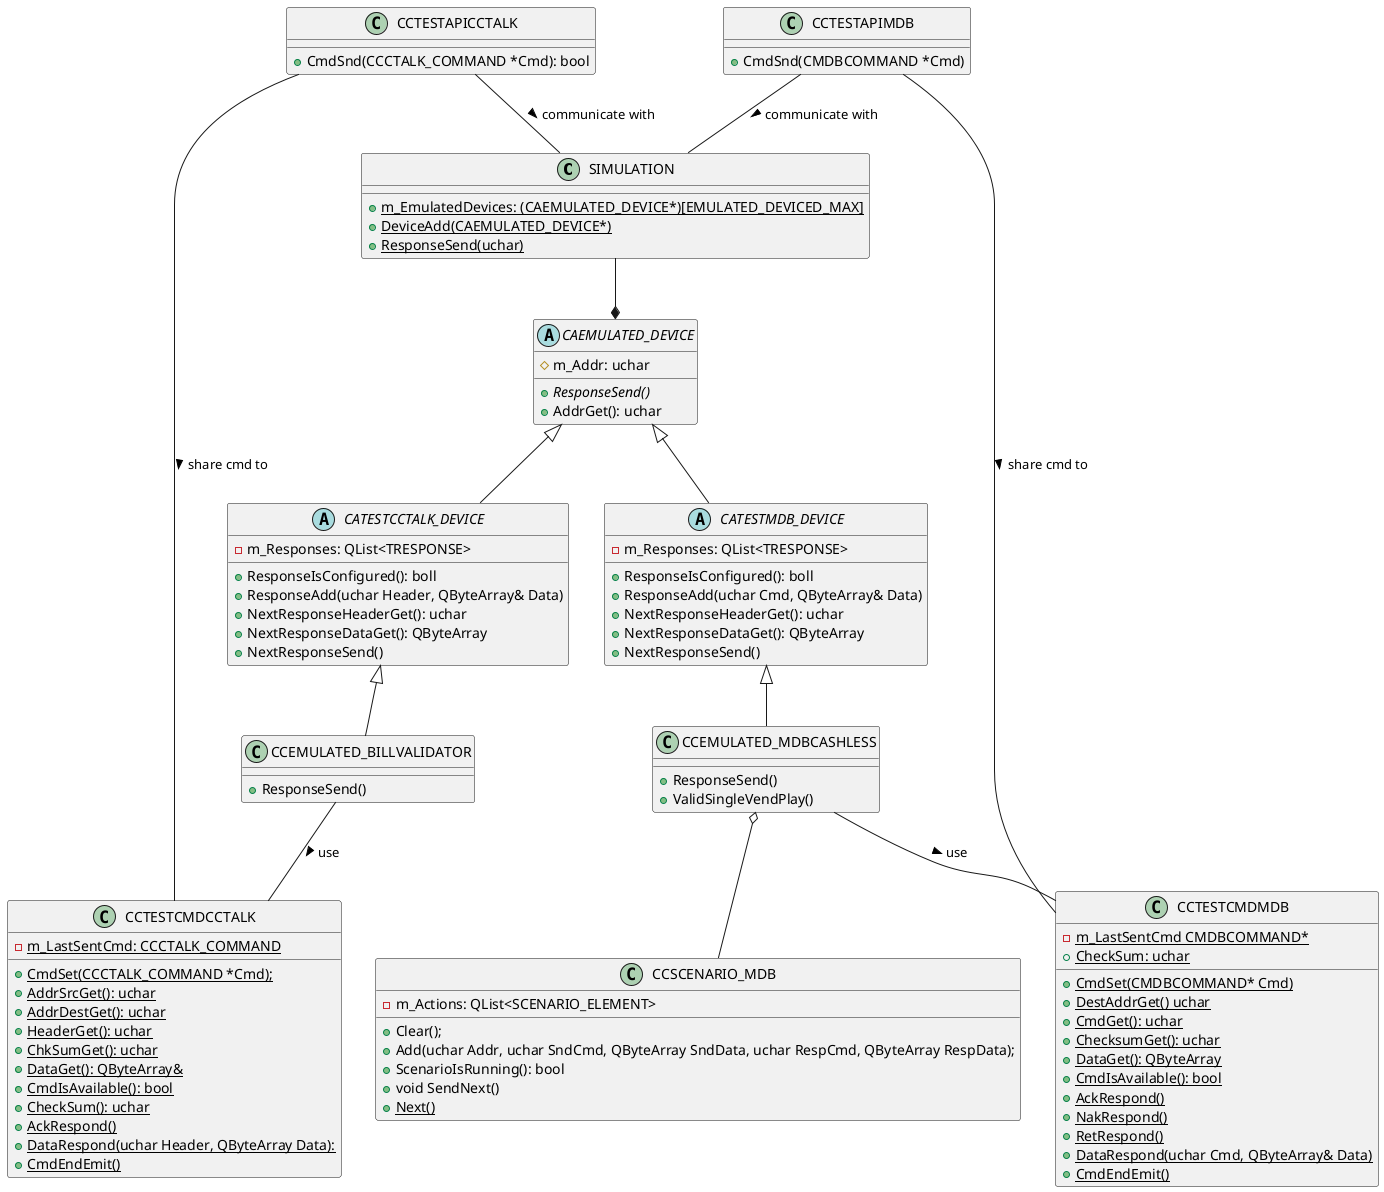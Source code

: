 @startuml

class SIMULATION {
  +{static} m_EmulatedDevices: (CAEMULATED_DEVICE*)[EMULATED_DEVICED_MAX]
  +{static} DeviceAdd(CAEMULATED_DEVICE*)
  +{static} ResponseSend(uchar)
}

SIMULATION --* CAEMULATED_DEVICE

abstract class CAEMULATED_DEVICE {
  #m_Addr: uchar
  +{abstract} ResponseSend()
  +AddrGet(): uchar
}

CAEMULATED_DEVICE <|-- CATESTCCTALK_DEVICE
abstract class CATESTCCTALK_DEVICE {
  -m_Responses: QList<TRESPONSE>
  +ResponseIsConfigured(): boll
  +ResponseAdd(uchar Header, QByteArray& Data)
  +NextResponseHeaderGet(): uchar
  +NextResponseDataGet(): QByteArray
  +NextResponseSend()
}

CATESTCCTALK_DEVICE <|-- CCEMULATED_BILLVALIDATOR
class CCEMULATED_BILLVALIDATOR {
  +ResponseSend()
}

class CCTESTCMDCCTALK {
  -{static} m_LastSentCmd: CCCTALK_COMMAND
  +{static} CmdSet(CCCTALK_COMMAND *Cmd);
  +{static} AddrSrcGet(): uchar
  +{static} AddrDestGet(): uchar
  +{static} HeaderGet(): uchar
  +{static} ChkSumGet(): uchar
  +{static} DataGet(): QByteArray&
  +{static} CmdIsAvailable(): bool
  +{static} CheckSum(): uchar
  +{static} AckRespond()
  +{static} DataRespond(uchar Header, QByteArray Data):
  +{static} CmdEndEmit()
}
CCEMULATED_BILLVALIDATOR -- CCTESTCMDCCTALK : use >
CCTESTAPICCTALK -- CCTESTCMDCCTALK : share cmd to >
CCTESTAPICCTALK -- SIMULATION : communicate with >

class CCTESTAPICCTALK {
  +CmdSnd(CCCTALK_COMMAND *Cmd): bool
}

abstract class CATESTMDB_DEVICE {
  -m_Responses: QList<TRESPONSE>
  +ResponseIsConfigured(): boll
  +ResponseAdd(uchar Cmd, QByteArray& Data)
  +NextResponseHeaderGet(): uchar
  +NextResponseDataGet(): QByteArray
  +NextResponseSend()
}

CAEMULATED_DEVICE <|-- CATESTMDB_DEVICE
CATESTMDB_DEVICE <|-- CCEMULATED_MDBCASHLESS
CCEMULATED_MDBCASHLESS o-- CCSCENARIO_MDB

class CCEMULATED_MDBCASHLESS {
  +ResponseSend()
  +ValidSingleVendPlay()
}

CCEMULATED_MDBCASHLESS -- CCTESTCMDMDB : use >
CCTESTAPIMDB -- CCTESTCMDMDB : share cmd to >
CCTESTAPIMDB -- SIMULATION : communicate with >

class CCTESTCMDMDB {
  -{static} m_LastSentCmd CMDBCOMMAND*
  +{static} CmdSet(CMDBCOMMAND* Cmd)
  +{static} DestAddrGet() uchar
  +{static} CmdGet(): uchar
  +{static} ChecksumGet(): uchar
  +{static} DataGet(): QByteArray
  +{static} CmdIsAvailable(): bool
  +{static} CheckSum: uchar
  +{static} AckRespond()
  +{static} NakRespond()
  +{static} RetRespond()
  +{static} DataRespond(uchar Cmd, QByteArray& Data)
  +{static} CmdEndEmit()
}

class CCTESTAPIMDB {
  +CmdSnd(CMDBCOMMAND *Cmd)
}

class CCSCENARIO_MDB {
  -m_Actions: QList<SCENARIO_ELEMENT>
  +Clear();
  +Add(uchar Addr, uchar SndCmd, QByteArray SndData, uchar RespCmd, QByteArray RespData);
  +ScenarioIsRunning(): bool
  +void SendNext()
  +{static} Next()
}
@enduml
